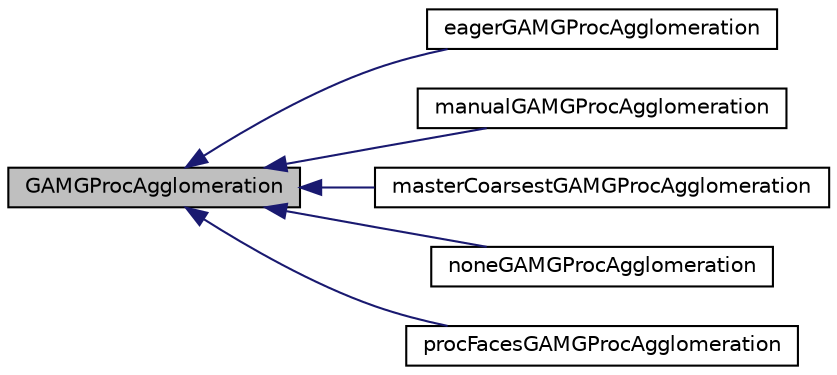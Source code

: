 digraph "GAMGProcAgglomeration"
{
  bgcolor="transparent";
  edge [fontname="Helvetica",fontsize="10",labelfontname="Helvetica",labelfontsize="10"];
  node [fontname="Helvetica",fontsize="10",shape=record];
  rankdir="LR";
  Node1 [label="GAMGProcAgglomeration",height=0.2,width=0.4,color="black", fillcolor="grey75", style="filled", fontcolor="black"];
  Node1 -> Node2 [dir="back",color="midnightblue",fontsize="10",style="solid",fontname="Helvetica"];
  Node2 [label="eagerGAMGProcAgglomeration",height=0.2,width=0.4,color="black",URL="$a00608.html",tooltip="&#39;Eager&#39; processor agglomeration of GAMGAgglomerations: at every level agglomerates &#39;mergeLevels&#39; numb..."];
  Node1 -> Node3 [dir="back",color="midnightblue",fontsize="10",style="solid",fontname="Helvetica"];
  Node3 [label="manualGAMGProcAgglomeration",height=0.2,width=0.4,color="black",URL="$a01400.html",tooltip="Manual processor agglomeration of GAMGAgglomerations. "];
  Node1 -> Node4 [dir="back",color="midnightblue",fontsize="10",style="solid",fontname="Helvetica"];
  Node4 [label="masterCoarsestGAMGProcAgglomeration",height=0.2,width=0.4,color="black",URL="$a01439.html",tooltip="Processor agglomeration of GAMGAgglomerations. "];
  Node1 -> Node5 [dir="back",color="midnightblue",fontsize="10",style="solid",fontname="Helvetica"];
  Node5 [label="noneGAMGProcAgglomeration",height=0.2,width=0.4,color="black",URL="$a01619.html",tooltip="Processor agglomeration of GAMGAgglomerations. "];
  Node1 -> Node6 [dir="back",color="midnightblue",fontsize="10",style="solid",fontname="Helvetica"];
  Node6 [label="procFacesGAMGProcAgglomeration",height=0.2,width=0.4,color="black",URL="$a02004.html",tooltip="Processor agglomeration of GAMGAgglomerations. Needs nAgglomeratingCells which is when to start agglo..."];
}
